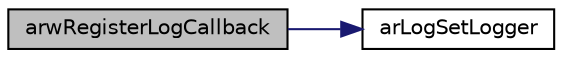 digraph "arwRegisterLogCallback"
{
 // INTERACTIVE_SVG=YES
  edge [fontname="Helvetica",fontsize="10",labelfontname="Helvetica",labelfontsize="10"];
  node [fontname="Helvetica",fontsize="10",shape=record];
  rankdir="LR";
  Node1 [label="arwRegisterLogCallback",height=0.2,width=0.4,color="black", fillcolor="grey75", style="filled", fontcolor="black"];
  Node1 -> Node2 [color="midnightblue",fontsize="10",style="solid",fontname="Helvetica"];
  Node2 [label="arLogSetLogger",height=0.2,width=0.4,color="black", fillcolor="white", style="filled",URL="$log_8h.html#a97fccd533473b1bb602fc50a720618f5",tooltip="Divert logging to a callback, or revert to default logging. "];
}

